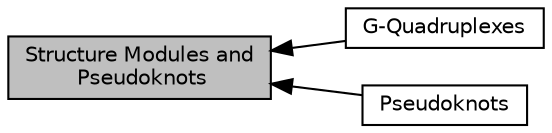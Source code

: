 digraph "Structure Modules and Pseudoknots"
{
  bgcolor="transparent";
  edge [fontname="Helvetica",fontsize="10",labelfontname="Helvetica",labelfontsize="10"];
  node [fontname="Helvetica",fontsize="10",shape=box];
  rankdir=LR;
  Node3 [label="G-Quadruplexes",height=0.2,width=0.4,color="black",URL="$group__gquads.html",tooltip="Various functions related to G-quadruplex computations."];
  Node1 [label="Structure Modules and\l Pseudoknots",height=0.2,width=0.4,color="black", fillcolor="grey75", style="filled", fontcolor="black",tooltip=" "];
  Node2 [label="Pseudoknots",height=0.2,width=0.4,color="black",URL="$group__pseudoknots.html",tooltip="Implementations to predict pseudoknotted structures."];
  Node1->Node2 [shape=plaintext, dir="back", style="solid"];
  Node1->Node3 [shape=plaintext, dir="back", style="solid"];
}
